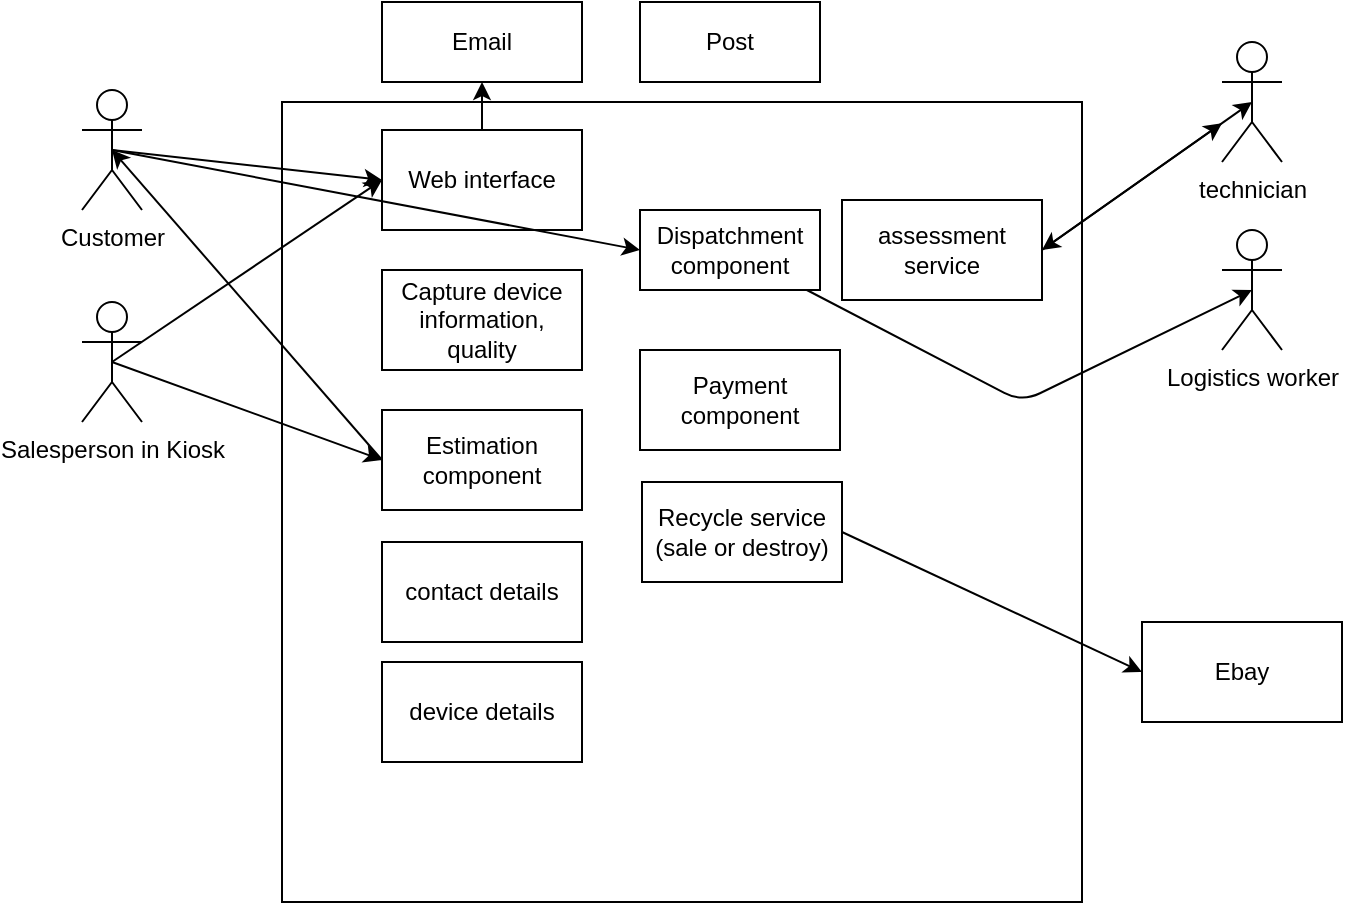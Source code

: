<mxfile>
    <diagram id="chzsGh6PonJ93ZD_1BfQ" name="Page-1">
        <mxGraphModel dx="736" dy="365" grid="1" gridSize="10" guides="1" tooltips="1" connect="1" arrows="1" fold="1" page="1" pageScale="1" pageWidth="827" pageHeight="1169" math="0" shadow="0">
            <root>
                <mxCell id="0"/>
                <mxCell id="1" parent="0"/>
                <mxCell id="2" value="" style="whiteSpace=wrap;html=1;aspect=fixed;" parent="1" vertex="1">
                    <mxGeometry x="190" y="60" width="400" height="400" as="geometry"/>
                </mxCell>
                <mxCell id="20" value="" style="edgeStyle=none;html=1;" edge="1" parent="1" source="6" target="19">
                    <mxGeometry relative="1" as="geometry"/>
                </mxCell>
                <mxCell id="6" value="Web interface" style="rounded=0;whiteSpace=wrap;html=1;" parent="1" vertex="1">
                    <mxGeometry x="240" y="74" width="100" height="50" as="geometry"/>
                </mxCell>
                <mxCell id="7" value="Customer" style="shape=umlActor;verticalLabelPosition=bottom;verticalAlign=top;html=1;outlineConnect=0;" parent="1" vertex="1">
                    <mxGeometry x="90" y="54" width="30" height="60" as="geometry"/>
                </mxCell>
                <mxCell id="9" value="Capture device information, quality" style="rounded=0;whiteSpace=wrap;html=1;" parent="1" vertex="1">
                    <mxGeometry x="240" y="144" width="100" height="50" as="geometry"/>
                </mxCell>
                <mxCell id="10" value="Estimation component" style="rounded=0;whiteSpace=wrap;html=1;" parent="1" vertex="1">
                    <mxGeometry x="240" y="214" width="100" height="50" as="geometry"/>
                </mxCell>
                <mxCell id="16" value="" style="endArrow=classic;html=1;exitX=0.5;exitY=0.5;exitDx=0;exitDy=0;exitPerimeter=0;entryX=0;entryY=0.5;entryDx=0;entryDy=0;" edge="1" parent="1" source="7" target="6">
                    <mxGeometry width="50" height="50" relative="1" as="geometry">
                        <mxPoint x="140" y="124" as="sourcePoint"/>
                        <mxPoint x="190" y="74" as="targetPoint"/>
                    </mxGeometry>
                </mxCell>
                <mxCell id="17" value="" style="endArrow=classic;html=1;exitX=0;exitY=0.5;exitDx=0;exitDy=0;entryX=0.5;entryY=0.5;entryDx=0;entryDy=0;entryPerimeter=0;" edge="1" parent="1" source="10" target="7">
                    <mxGeometry width="50" height="50" relative="1" as="geometry">
                        <mxPoint x="350" y="234" as="sourcePoint"/>
                        <mxPoint x="400" y="184" as="targetPoint"/>
                    </mxGeometry>
                </mxCell>
                <mxCell id="19" value="Email" style="rounded=0;whiteSpace=wrap;html=1;" vertex="1" parent="1">
                    <mxGeometry x="240" y="10" width="100" height="40" as="geometry"/>
                </mxCell>
                <mxCell id="22" value="Post" style="rounded=0;whiteSpace=wrap;html=1;" vertex="1" parent="1">
                    <mxGeometry x="369" y="10" width="90" height="40" as="geometry"/>
                </mxCell>
                <mxCell id="24" value="Dispatchment component" style="rounded=0;whiteSpace=wrap;html=1;" vertex="1" parent="1">
                    <mxGeometry x="369" y="114" width="90" height="40" as="geometry"/>
                </mxCell>
                <mxCell id="25" value="Logistics worker" style="shape=umlActor;verticalLabelPosition=bottom;verticalAlign=top;html=1;outlineConnect=0;" vertex="1" parent="1">
                    <mxGeometry x="660" y="124" width="30" height="60" as="geometry"/>
                </mxCell>
                <mxCell id="26" value="Salesperson in Kiosk" style="shape=umlActor;verticalLabelPosition=bottom;verticalAlign=top;html=1;outlineConnect=0;" vertex="1" parent="1">
                    <mxGeometry x="90" y="160" width="30" height="60" as="geometry"/>
                </mxCell>
                <mxCell id="30" value="technician" style="shape=umlActor;verticalLabelPosition=bottom;verticalAlign=top;html=1;outlineConnect=0;" vertex="1" parent="1">
                    <mxGeometry x="660" y="30" width="30" height="60" as="geometry"/>
                </mxCell>
                <mxCell id="31" value="contact details" style="rounded=0;whiteSpace=wrap;html=1;" vertex="1" parent="1">
                    <mxGeometry x="240" y="280" width="100" height="50" as="geometry"/>
                </mxCell>
                <mxCell id="32" value="device details" style="rounded=0;whiteSpace=wrap;html=1;" vertex="1" parent="1">
                    <mxGeometry x="240" y="340" width="100" height="50" as="geometry"/>
                </mxCell>
                <mxCell id="33" value="" style="endArrow=classic;html=1;exitX=0.5;exitY=0.5;exitDx=0;exitDy=0;exitPerimeter=0;entryX=0;entryY=0.5;entryDx=0;entryDy=0;" edge="1" parent="1" source="7" target="24">
                    <mxGeometry width="50" height="50" relative="1" as="geometry">
                        <mxPoint x="370" y="240" as="sourcePoint"/>
                        <mxPoint x="420" y="190" as="targetPoint"/>
                    </mxGeometry>
                </mxCell>
                <mxCell id="34" value="assessment service" style="rounded=0;whiteSpace=wrap;html=1;" vertex="1" parent="1">
                    <mxGeometry x="470" y="109" width="100" height="50" as="geometry"/>
                </mxCell>
                <mxCell id="37" value="" style="endArrow=classic;html=1;exitX=1;exitY=0.5;exitDx=0;exitDy=0;" edge="1" parent="1" source="34" target="30">
                    <mxGeometry width="50" height="50" relative="1" as="geometry">
                        <mxPoint x="370" y="160" as="sourcePoint"/>
                        <mxPoint x="420" y="110" as="targetPoint"/>
                    </mxGeometry>
                </mxCell>
                <mxCell id="38" value="" style="endArrow=classic;startArrow=classic;html=1;entryX=0.5;entryY=0.5;entryDx=0;entryDy=0;entryPerimeter=0;exitX=1;exitY=0.5;exitDx=0;exitDy=0;" edge="1" parent="1" source="34" target="30">
                    <mxGeometry width="50" height="50" relative="1" as="geometry">
                        <mxPoint x="370" y="160" as="sourcePoint"/>
                        <mxPoint x="420" y="110" as="targetPoint"/>
                    </mxGeometry>
                </mxCell>
                <mxCell id="39" value="" style="endArrow=classic;html=1;entryX=0.5;entryY=0.5;entryDx=0;entryDy=0;entryPerimeter=0;" edge="1" parent="1" source="24" target="25">
                    <mxGeometry width="50" height="50" relative="1" as="geometry">
                        <mxPoint x="370" y="250" as="sourcePoint"/>
                        <mxPoint x="420" y="200" as="targetPoint"/>
                        <Array as="points">
                            <mxPoint x="560" y="210"/>
                        </Array>
                    </mxGeometry>
                </mxCell>
                <mxCell id="40" value="Payment component" style="rounded=0;whiteSpace=wrap;html=1;" vertex="1" parent="1">
                    <mxGeometry x="369" y="184" width="100" height="50" as="geometry"/>
                </mxCell>
                <mxCell id="41" value="Recycle service (sale or destroy)" style="rounded=0;whiteSpace=wrap;html=1;" vertex="1" parent="1">
                    <mxGeometry x="370" y="250" width="100" height="50" as="geometry"/>
                </mxCell>
                <mxCell id="42" value="Ebay" style="rounded=0;whiteSpace=wrap;html=1;" vertex="1" parent="1">
                    <mxGeometry x="620" y="320" width="100" height="50" as="geometry"/>
                </mxCell>
                <mxCell id="43" value="" style="endArrow=classic;html=1;exitX=1;exitY=0.5;exitDx=0;exitDy=0;entryX=0;entryY=0.5;entryDx=0;entryDy=0;" edge="1" parent="1" source="41" target="42">
                    <mxGeometry width="50" height="50" relative="1" as="geometry">
                        <mxPoint x="370" y="240" as="sourcePoint"/>
                        <mxPoint x="420" y="190" as="targetPoint"/>
                    </mxGeometry>
                </mxCell>
                <mxCell id="44" value="" style="endArrow=classic;html=1;exitX=0.5;exitY=0.5;exitDx=0;exitDy=0;exitPerimeter=0;entryX=0;entryY=0.5;entryDx=0;entryDy=0;" edge="1" parent="1" source="26" target="6">
                    <mxGeometry width="50" height="50" relative="1" as="geometry">
                        <mxPoint x="370" y="240" as="sourcePoint"/>
                        <mxPoint x="420" y="190" as="targetPoint"/>
                    </mxGeometry>
                </mxCell>
                <mxCell id="45" value="" style="endArrow=classic;html=1;exitX=0.5;exitY=0.5;exitDx=0;exitDy=0;exitPerimeter=0;entryX=0;entryY=0.5;entryDx=0;entryDy=0;" edge="1" parent="1" source="26" target="10">
                    <mxGeometry width="50" height="50" relative="1" as="geometry">
                        <mxPoint x="370" y="240" as="sourcePoint"/>
                        <mxPoint x="420" y="190" as="targetPoint"/>
                    </mxGeometry>
                </mxCell>
            </root>
        </mxGraphModel>
    </diagram>
</mxfile>